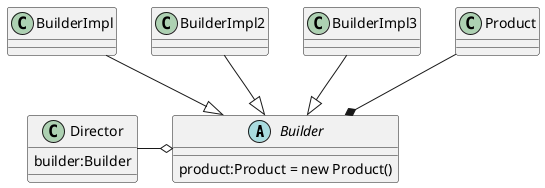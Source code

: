 @startuml
'https://plantuml.com/class-diagram

'建造者的抽象类，仅提供建造对象的基本方法
abstract class Builder {
'内部组合了产品对象
product:Product = new Product()
}

'建造者的实现子类，用于完善建造对象方法的细节
class BuilderImpl {}

'建造者的实现子类，用于完善建造对象方法的细节
class BuilderImpl2 {}

'建造者的实现子类，用于完善建造对象方法的细节
class BuilderImpl3 {}

'产品类
class Product{}

'监督者，用于实现产品和产品制作过程的分离
class Director{
'拥有一个Builder
builder:Builder
}

BuilderImpl --|> Builder
BuilderImpl2 --|> Builder
BuilderImpl3 --|> Builder
Director -o Builder
Product --* Builder
@enduml